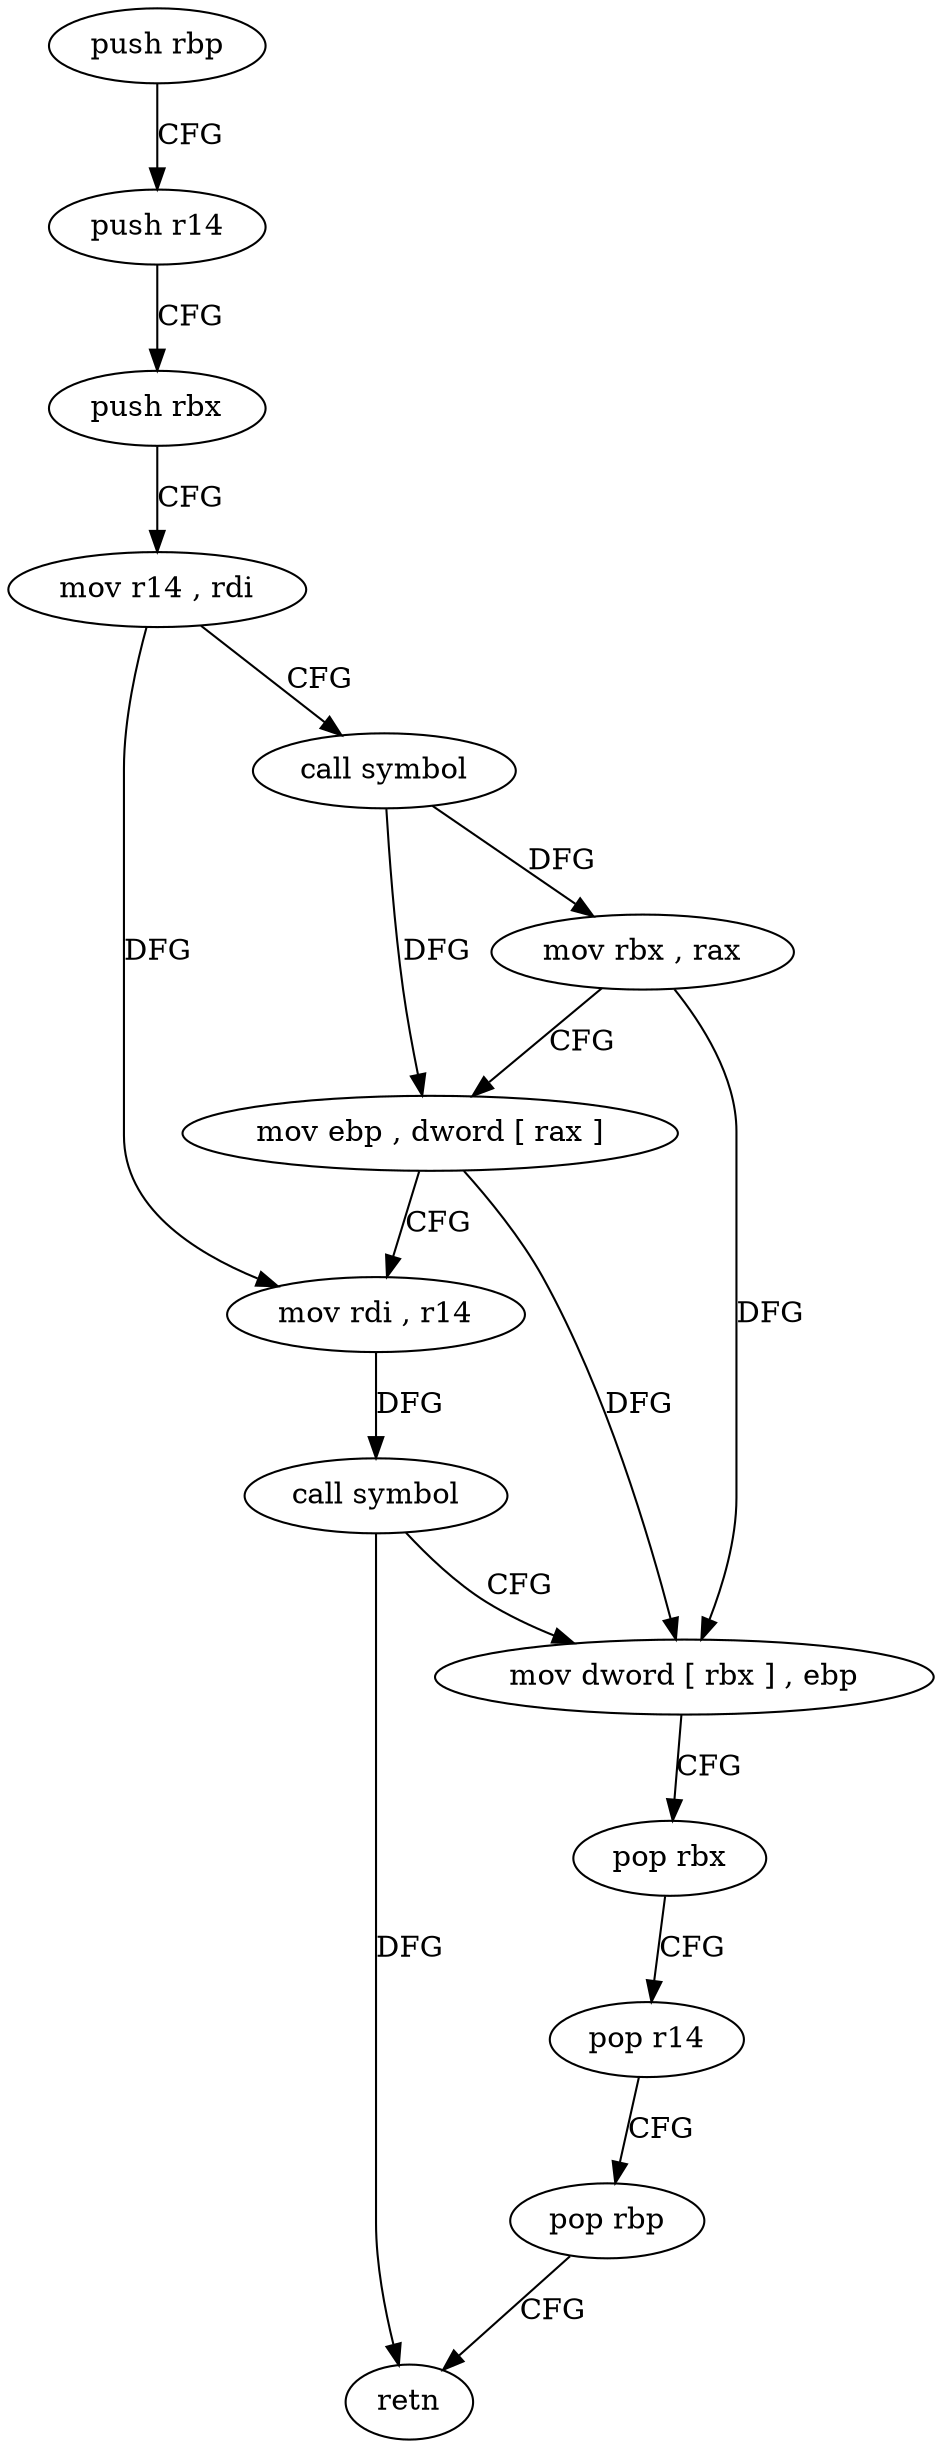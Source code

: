 digraph "func" {
"4217264" [label = "push rbp" ]
"4217265" [label = "push r14" ]
"4217267" [label = "push rbx" ]
"4217268" [label = "mov r14 , rdi" ]
"4217271" [label = "call symbol" ]
"4217276" [label = "mov rbx , rax" ]
"4217279" [label = "mov ebp , dword [ rax ]" ]
"4217281" [label = "mov rdi , r14" ]
"4217284" [label = "call symbol" ]
"4217289" [label = "mov dword [ rbx ] , ebp" ]
"4217291" [label = "pop rbx" ]
"4217292" [label = "pop r14" ]
"4217294" [label = "pop rbp" ]
"4217295" [label = "retn" ]
"4217264" -> "4217265" [ label = "CFG" ]
"4217265" -> "4217267" [ label = "CFG" ]
"4217267" -> "4217268" [ label = "CFG" ]
"4217268" -> "4217271" [ label = "CFG" ]
"4217268" -> "4217281" [ label = "DFG" ]
"4217271" -> "4217276" [ label = "DFG" ]
"4217271" -> "4217279" [ label = "DFG" ]
"4217276" -> "4217279" [ label = "CFG" ]
"4217276" -> "4217289" [ label = "DFG" ]
"4217279" -> "4217281" [ label = "CFG" ]
"4217279" -> "4217289" [ label = "DFG" ]
"4217281" -> "4217284" [ label = "DFG" ]
"4217284" -> "4217289" [ label = "CFG" ]
"4217284" -> "4217295" [ label = "DFG" ]
"4217289" -> "4217291" [ label = "CFG" ]
"4217291" -> "4217292" [ label = "CFG" ]
"4217292" -> "4217294" [ label = "CFG" ]
"4217294" -> "4217295" [ label = "CFG" ]
}
